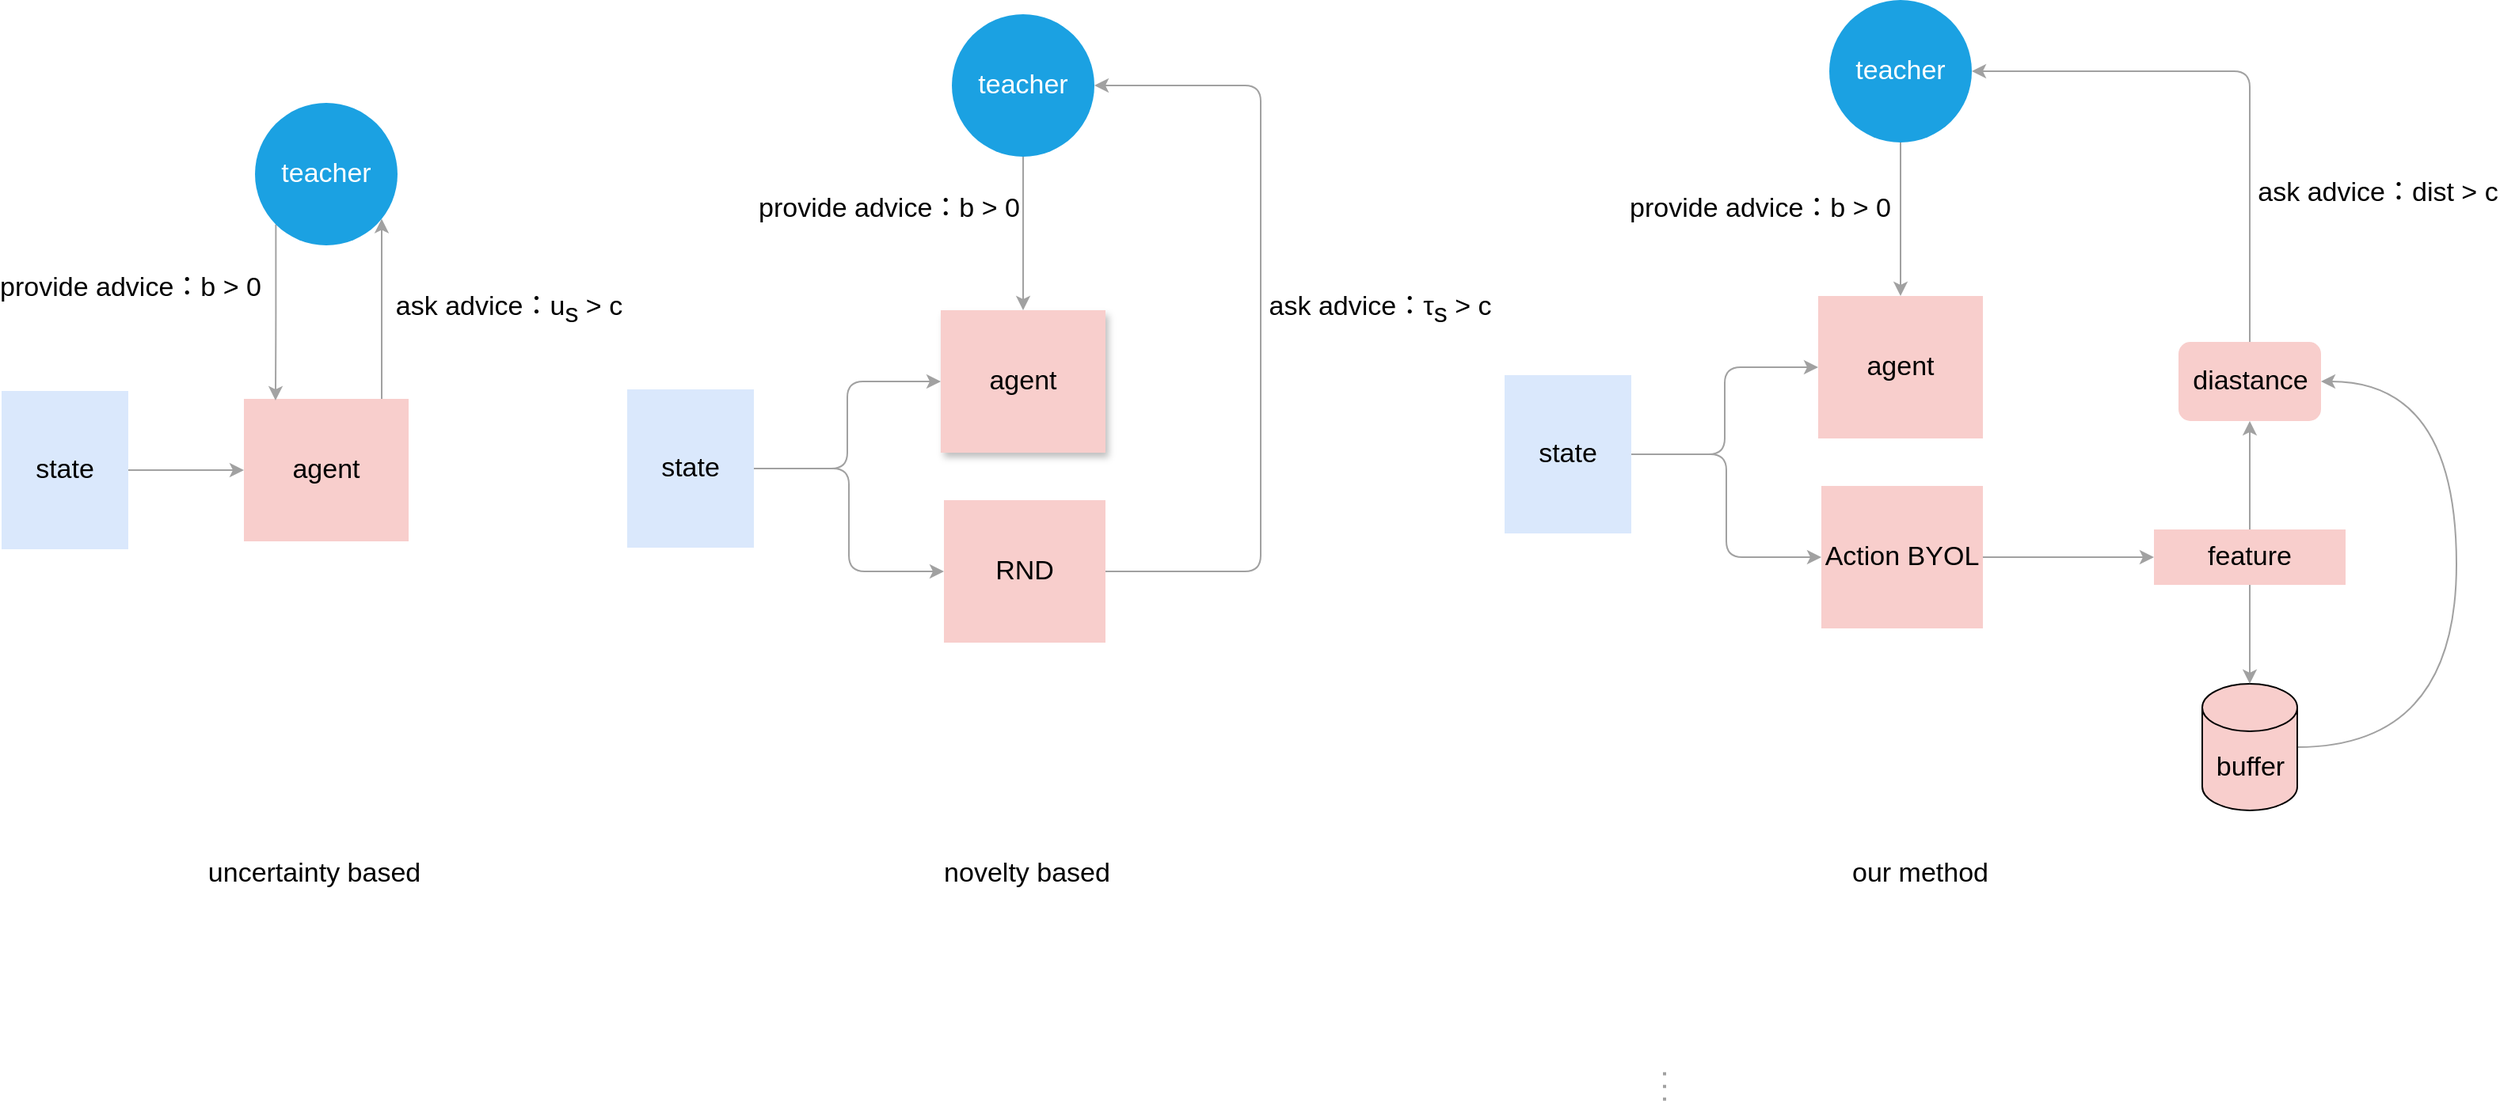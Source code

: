 <mxfile version="20.6.0" type="github">
  <diagram id="hwrUqL6_wCM3mPht2AmQ" name="第 1 页">
    <mxGraphModel dx="2500" dy="2598" grid="1" gridSize="10" guides="1" tooltips="1" connect="1" arrows="1" fold="1" page="1" pageScale="1" pageWidth="827" pageHeight="1169" math="0" shadow="0">
      <root>
        <mxCell id="0" />
        <mxCell id="1" parent="0" />
        <mxCell id="PapAZJdQ3XxkKMe2odG--15" style="edgeStyle=orthogonalEdgeStyle;rounded=1;orthogonalLoop=1;jettySize=auto;html=1;strokeColor=#A1A1A1;fontSize=17;" parent="1" source="PapAZJdQ3XxkKMe2odG--1" target="PapAZJdQ3XxkKMe2odG--4" edge="1">
          <mxGeometry relative="1" as="geometry" />
        </mxCell>
        <mxCell id="PapAZJdQ3XxkKMe2odG--1" value="state" style="rounded=0;whiteSpace=wrap;html=1;fillColor=#dae8fc;strokeColor=none;gradientColor=none;fontSize=17;" parent="1" vertex="1">
          <mxGeometry x="210" y="245" width="80" height="100" as="geometry" />
        </mxCell>
        <mxCell id="PapAZJdQ3XxkKMe2odG--6" style="edgeStyle=orthogonalEdgeStyle;rounded=1;orthogonalLoop=1;jettySize=auto;html=1;strokeColor=#A1A1A1;fontSize=17;" parent="1" source="PapAZJdQ3XxkKMe2odG--4" target="PapAZJdQ3XxkKMe2odG--7" edge="1">
          <mxGeometry relative="1" as="geometry">
            <mxPoint x="420" y="195" as="targetPoint" />
            <Array as="points">
              <mxPoint x="450" y="170" />
              <mxPoint x="450" y="170" />
            </Array>
          </mxGeometry>
        </mxCell>
        <mxCell id="PapAZJdQ3XxkKMe2odG--20" value="ask advice：u&lt;sub style=&quot;font-size: 17px;&quot;&gt;s&lt;/sub&gt; &amp;gt; c" style="edgeLabel;html=1;align=center;verticalAlign=middle;resizable=0;points=[];fontSize=17;" parent="PapAZJdQ3XxkKMe2odG--6" vertex="1" connectable="0">
          <mxGeometry x="0.319" y="-4" relative="1" as="geometry">
            <mxPoint x="76" y="19" as="offset" />
          </mxGeometry>
        </mxCell>
        <mxCell id="PapAZJdQ3XxkKMe2odG--4" value="agent" style="rounded=0;whiteSpace=wrap;html=1;fillColor=#f8cecc;strokeColor=none;fontSize=17;" parent="1" vertex="1">
          <mxGeometry x="363" y="250" width="104" height="90" as="geometry" />
        </mxCell>
        <mxCell id="PapAZJdQ3XxkKMe2odG--14" style="edgeStyle=orthogonalEdgeStyle;rounded=1;orthogonalLoop=1;jettySize=auto;html=1;exitX=0;exitY=1;exitDx=0;exitDy=0;entryX=0.192;entryY=0.011;entryDx=0;entryDy=0;entryPerimeter=0;strokeColor=#A3A3A3;fontSize=17;" parent="1" source="PapAZJdQ3XxkKMe2odG--7" target="PapAZJdQ3XxkKMe2odG--4" edge="1">
          <mxGeometry relative="1" as="geometry">
            <mxPoint x="383" y="180" as="targetPoint" />
          </mxGeometry>
        </mxCell>
        <mxCell id="PapAZJdQ3XxkKMe2odG--7" value="teacher" style="ellipse;whiteSpace=wrap;html=1;aspect=fixed;fillColor=#1ba1e2;fontColor=#ffffff;strokeColor=none;fontSize=17;" parent="1" vertex="1">
          <mxGeometry x="370" y="63" width="90" height="90" as="geometry" />
        </mxCell>
        <mxCell id="PapAZJdQ3XxkKMe2odG--18" value="" style="endArrow=none;dashed=1;html=1;dashPattern=1 3;strokeWidth=2;rounded=1;strokeColor=#A1A1A1;fontSize=17;" parent="1" edge="1">
          <mxGeometry width="50" height="50" relative="1" as="geometry">
            <mxPoint x="1260" y="675.336" as="sourcePoint" />
            <mxPoint x="1260" y="694.664" as="targetPoint" />
          </mxGeometry>
        </mxCell>
        <mxCell id="PapAZJdQ3XxkKMe2odG--21" value="provide advice：b&amp;nbsp;&amp;gt; 0" style="edgeLabel;html=1;align=center;verticalAlign=middle;resizable=0;points=[];fontSize=17;" parent="1" vertex="1" connectable="0">
          <mxGeometry x="300" y="185" as="geometry">
            <mxPoint x="-9" y="-5" as="offset" />
          </mxGeometry>
        </mxCell>
        <mxCell id="PapAZJdQ3XxkKMe2odG--22" style="edgeStyle=orthogonalEdgeStyle;rounded=1;orthogonalLoop=1;jettySize=auto;html=1;strokeColor=#A1A1A1;fontSize=17;" parent="1" source="PapAZJdQ3XxkKMe2odG--23" target="PapAZJdQ3XxkKMe2odG--26" edge="1">
          <mxGeometry relative="1" as="geometry">
            <Array as="points">
              <mxPoint x="744" y="294" />
              <mxPoint x="744" y="239" />
            </Array>
          </mxGeometry>
        </mxCell>
        <mxCell id="PapAZJdQ3XxkKMe2odG--31" style="edgeStyle=orthogonalEdgeStyle;rounded=1;orthogonalLoop=1;jettySize=auto;html=1;exitX=1;exitY=0.5;exitDx=0;exitDy=0;entryX=0;entryY=0.5;entryDx=0;entryDy=0;strokeColor=#A1A1A1;fontSize=17;" parent="1" source="PapAZJdQ3XxkKMe2odG--23" target="PapAZJdQ3XxkKMe2odG--30" edge="1">
          <mxGeometry relative="1" as="geometry" />
        </mxCell>
        <mxCell id="PapAZJdQ3XxkKMe2odG--23" value="state" style="rounded=0;whiteSpace=wrap;html=1;fillColor=#dae8fc;strokeColor=none;gradientColor=none;fontSize=17;" parent="1" vertex="1">
          <mxGeometry x="605" y="244" width="80" height="100" as="geometry" />
        </mxCell>
        <mxCell id="PapAZJdQ3XxkKMe2odG--26" value="agent" style="rounded=0;whiteSpace=wrap;html=1;fillColor=#f8cecc;strokeColor=none;shadow=1;fontSize=17;" parent="1" vertex="1">
          <mxGeometry x="803" y="194" width="104" height="90" as="geometry" />
        </mxCell>
        <mxCell id="PapAZJdQ3XxkKMe2odG--55" style="edgeStyle=orthogonalEdgeStyle;rounded=1;orthogonalLoop=1;jettySize=auto;html=1;exitX=0.5;exitY=1;exitDx=0;exitDy=0;strokeColor=#A1A1A1;fontSize=17;" parent="1" source="PapAZJdQ3XxkKMe2odG--28" target="PapAZJdQ3XxkKMe2odG--26" edge="1">
          <mxGeometry relative="1" as="geometry" />
        </mxCell>
        <mxCell id="PapAZJdQ3XxkKMe2odG--28" value="teacher" style="ellipse;whiteSpace=wrap;html=1;aspect=fixed;fillColor=#1ba1e2;fontColor=#ffffff;strokeColor=none;fontSize=17;" parent="1" vertex="1">
          <mxGeometry x="810" y="7" width="90" height="90" as="geometry" />
        </mxCell>
        <mxCell id="PapAZJdQ3XxkKMe2odG--29" value="provide advice：b&amp;nbsp;&amp;gt; 0" style="edgeLabel;html=1;align=center;verticalAlign=middle;resizable=0;points=[];fontSize=17;" parent="1" vertex="1" connectable="0">
          <mxGeometry x="770" y="130" as="geometry" />
        </mxCell>
        <mxCell id="PapAZJdQ3XxkKMe2odG--32" style="edgeStyle=orthogonalEdgeStyle;rounded=1;orthogonalLoop=1;jettySize=auto;html=1;exitX=1;exitY=0.5;exitDx=0;exitDy=0;entryX=1;entryY=0.5;entryDx=0;entryDy=0;strokeColor=#A1A1A1;fontSize=17;" parent="1" source="PapAZJdQ3XxkKMe2odG--30" target="PapAZJdQ3XxkKMe2odG--28" edge="1">
          <mxGeometry relative="1" as="geometry">
            <Array as="points">
              <mxPoint x="1005" y="359" />
              <mxPoint x="1005" y="52" />
            </Array>
          </mxGeometry>
        </mxCell>
        <mxCell id="PapAZJdQ3XxkKMe2odG--30" value="RND" style="rounded=0;whiteSpace=wrap;html=1;gradientColor=none;fillColor=#F8CECC;strokeColor=none;fontSize=17;" parent="1" vertex="1">
          <mxGeometry x="805" y="314" width="102" height="90" as="geometry" />
        </mxCell>
        <mxCell id="PapAZJdQ3XxkKMe2odG--33" value="ask advice：τ&lt;sub style=&quot;font-size: 17px;&quot;&gt;s&lt;/sub&gt; &amp;gt; c" style="edgeLabel;html=1;align=center;verticalAlign=middle;resizable=0;points=[];fontSize=17;" parent="1" vertex="1" connectable="0">
          <mxGeometry x="1080" y="194" as="geometry" />
        </mxCell>
        <mxCell id="PapAZJdQ3XxkKMe2odG--34" style="edgeStyle=orthogonalEdgeStyle;rounded=1;orthogonalLoop=1;jettySize=auto;html=1;strokeColor=#A1A1A1;fontSize=17;" parent="1" source="PapAZJdQ3XxkKMe2odG--36" target="PapAZJdQ3XxkKMe2odG--37" edge="1">
          <mxGeometry relative="1" as="geometry">
            <Array as="points">
              <mxPoint x="1298" y="285" />
              <mxPoint x="1298" y="230" />
            </Array>
          </mxGeometry>
        </mxCell>
        <mxCell id="PapAZJdQ3XxkKMe2odG--35" style="edgeStyle=orthogonalEdgeStyle;rounded=1;orthogonalLoop=1;jettySize=auto;html=1;exitX=1;exitY=0.5;exitDx=0;exitDy=0;entryX=0;entryY=0.5;entryDx=0;entryDy=0;strokeColor=#A1A1A1;fontSize=17;" parent="1" source="PapAZJdQ3XxkKMe2odG--36" target="PapAZJdQ3XxkKMe2odG--42" edge="1">
          <mxGeometry relative="1" as="geometry" />
        </mxCell>
        <mxCell id="PapAZJdQ3XxkKMe2odG--36" value="state" style="rounded=0;whiteSpace=wrap;html=1;fillColor=#dae8fc;strokeColor=none;gradientColor=none;fontSize=17;" parent="1" vertex="1">
          <mxGeometry x="1159" y="235" width="80" height="100" as="geometry" />
        </mxCell>
        <mxCell id="PapAZJdQ3XxkKMe2odG--37" value="agent" style="rounded=0;whiteSpace=wrap;html=1;fillColor=#f8cecc;strokeColor=none;fontSize=17;" parent="1" vertex="1">
          <mxGeometry x="1357" y="185" width="104" height="90" as="geometry" />
        </mxCell>
        <mxCell id="PapAZJdQ3XxkKMe2odG--56" style="edgeStyle=orthogonalEdgeStyle;rounded=1;orthogonalLoop=1;jettySize=auto;html=1;exitX=0.5;exitY=1;exitDx=0;exitDy=0;strokeColor=#A1A1A1;fontSize=17;" parent="1" source="PapAZJdQ3XxkKMe2odG--39" target="PapAZJdQ3XxkKMe2odG--37" edge="1">
          <mxGeometry relative="1" as="geometry" />
        </mxCell>
        <mxCell id="PapAZJdQ3XxkKMe2odG--39" value="teacher" style="ellipse;whiteSpace=wrap;html=1;aspect=fixed;fillColor=#1ba1e2;fontColor=#ffffff;strokeColor=none;fontSize=17;" parent="1" vertex="1">
          <mxGeometry x="1364" y="-2" width="90" height="90" as="geometry" />
        </mxCell>
        <mxCell id="PapAZJdQ3XxkKMe2odG--40" value="provide advice：b&amp;nbsp;&amp;gt; 0" style="edgeLabel;html=1;align=center;verticalAlign=middle;resizable=0;points=[];fontSize=17;" parent="1" vertex="1" connectable="0">
          <mxGeometry x="1320" y="130" as="geometry" />
        </mxCell>
        <mxCell id="PapAZJdQ3XxkKMe2odG--46" style="edgeStyle=orthogonalEdgeStyle;rounded=1;orthogonalLoop=1;jettySize=auto;html=1;exitX=1;exitY=0.5;exitDx=0;exitDy=0;strokeColor=#A1A1A1;fontSize=17;" parent="1" source="PapAZJdQ3XxkKMe2odG--42" target="PapAZJdQ3XxkKMe2odG--45" edge="1">
          <mxGeometry relative="1" as="geometry" />
        </mxCell>
        <mxCell id="PapAZJdQ3XxkKMe2odG--42" value="Action BYOL" style="rounded=0;whiteSpace=wrap;html=1;gradientColor=none;fillColor=#F8CECC;strokeColor=none;fontSize=17;" parent="1" vertex="1">
          <mxGeometry x="1359" y="305" width="102" height="90" as="geometry" />
        </mxCell>
        <mxCell id="PapAZJdQ3XxkKMe2odG--43" value="ask advice：dist&amp;nbsp;&amp;gt; c" style="edgeLabel;html=1;align=center;verticalAlign=middle;resizable=0;points=[];fontSize=17;" parent="1" vertex="1" connectable="0">
          <mxGeometry x="1710" y="120" as="geometry" />
        </mxCell>
        <mxCell id="PapAZJdQ3XxkKMe2odG--53" style="edgeStyle=orthogonalEdgeStyle;curved=1;orthogonalLoop=1;jettySize=auto;html=1;exitX=1;exitY=0.5;exitDx=0;exitDy=0;exitPerimeter=0;entryX=1;entryY=0.5;entryDx=0;entryDy=0;strokeColor=#A1A1A1;fontSize=17;" parent="1" source="PapAZJdQ3XxkKMe2odG--44" target="PapAZJdQ3XxkKMe2odG--49" edge="1">
          <mxGeometry relative="1" as="geometry">
            <Array as="points">
              <mxPoint x="1760" y="470" />
              <mxPoint x="1760" y="239" />
            </Array>
          </mxGeometry>
        </mxCell>
        <mxCell id="PapAZJdQ3XxkKMe2odG--44" value="buffer" style="shape=cylinder3;whiteSpace=wrap;html=1;boundedLbl=1;backgroundOutline=1;size=15;fillColor=#F8CECC;gradientColor=none;fontSize=17;" parent="1" vertex="1">
          <mxGeometry x="1599.5" y="430" width="60" height="80" as="geometry" />
        </mxCell>
        <mxCell id="PapAZJdQ3XxkKMe2odG--47" style="edgeStyle=orthogonalEdgeStyle;rounded=1;orthogonalLoop=1;jettySize=auto;html=1;exitX=0.5;exitY=1;exitDx=0;exitDy=0;strokeColor=#A1A1A1;fontSize=17;" parent="1" source="PapAZJdQ3XxkKMe2odG--45" target="PapAZJdQ3XxkKMe2odG--44" edge="1">
          <mxGeometry relative="1" as="geometry" />
        </mxCell>
        <mxCell id="PapAZJdQ3XxkKMe2odG--52" style="edgeStyle=orthogonalEdgeStyle;curved=1;orthogonalLoop=1;jettySize=auto;html=1;exitX=0.5;exitY=0;exitDx=0;exitDy=0;entryX=0.5;entryY=1;entryDx=0;entryDy=0;strokeColor=#A1A1A1;fontSize=17;" parent="1" source="PapAZJdQ3XxkKMe2odG--45" target="PapAZJdQ3XxkKMe2odG--49" edge="1">
          <mxGeometry relative="1" as="geometry" />
        </mxCell>
        <mxCell id="PapAZJdQ3XxkKMe2odG--45" value="feature" style="rounded=0;whiteSpace=wrap;html=1;gradientColor=none;fillColor=#F8CECC;strokeColor=none;fontSize=17;" parent="1" vertex="1">
          <mxGeometry x="1569" y="332.5" width="121" height="35" as="geometry" />
        </mxCell>
        <mxCell id="PapAZJdQ3XxkKMe2odG--54" style="edgeStyle=orthogonalEdgeStyle;orthogonalLoop=1;jettySize=auto;html=1;exitX=0.5;exitY=0;exitDx=0;exitDy=0;entryX=1;entryY=0.5;entryDx=0;entryDy=0;strokeColor=#A1A1A1;rounded=1;fontSize=17;" parent="1" source="PapAZJdQ3XxkKMe2odG--49" target="PapAZJdQ3XxkKMe2odG--39" edge="1">
          <mxGeometry relative="1" as="geometry" />
        </mxCell>
        <mxCell id="PapAZJdQ3XxkKMe2odG--49" value="diastance" style="rounded=1;whiteSpace=wrap;html=1;fillColor=#F8CECC;gradientColor=none;strokeColor=none;fontSize=17;" parent="1" vertex="1">
          <mxGeometry x="1584.5" y="214" width="90" height="50" as="geometry" />
        </mxCell>
        <mxCell id="_E5XtDjc_qgeQ6quYQ7q-1" value="uncertainty based" style="text;html=1;align=center;verticalAlign=middle;resizable=0;points=[];autosize=1;strokeColor=none;fillColor=none;fontSize=17;" vertex="1" parent="1">
          <mxGeometry x="327" y="535" width="160" height="30" as="geometry" />
        </mxCell>
        <mxCell id="_E5XtDjc_qgeQ6quYQ7q-2" value="novelty based" style="text;html=1;align=center;verticalAlign=middle;resizable=0;points=[];autosize=1;strokeColor=none;fillColor=none;shadow=1;fontSize=17;" vertex="1" parent="1">
          <mxGeometry x="792" y="535" width="130" height="30" as="geometry" />
        </mxCell>
        <mxCell id="_E5XtDjc_qgeQ6quYQ7q-3" value="our method" style="text;html=1;align=center;verticalAlign=middle;resizable=0;points=[];autosize=1;strokeColor=none;fillColor=none;fontSize=17;" vertex="1" parent="1">
          <mxGeometry x="1366" y="535" width="110" height="30" as="geometry" />
        </mxCell>
      </root>
    </mxGraphModel>
  </diagram>
</mxfile>
